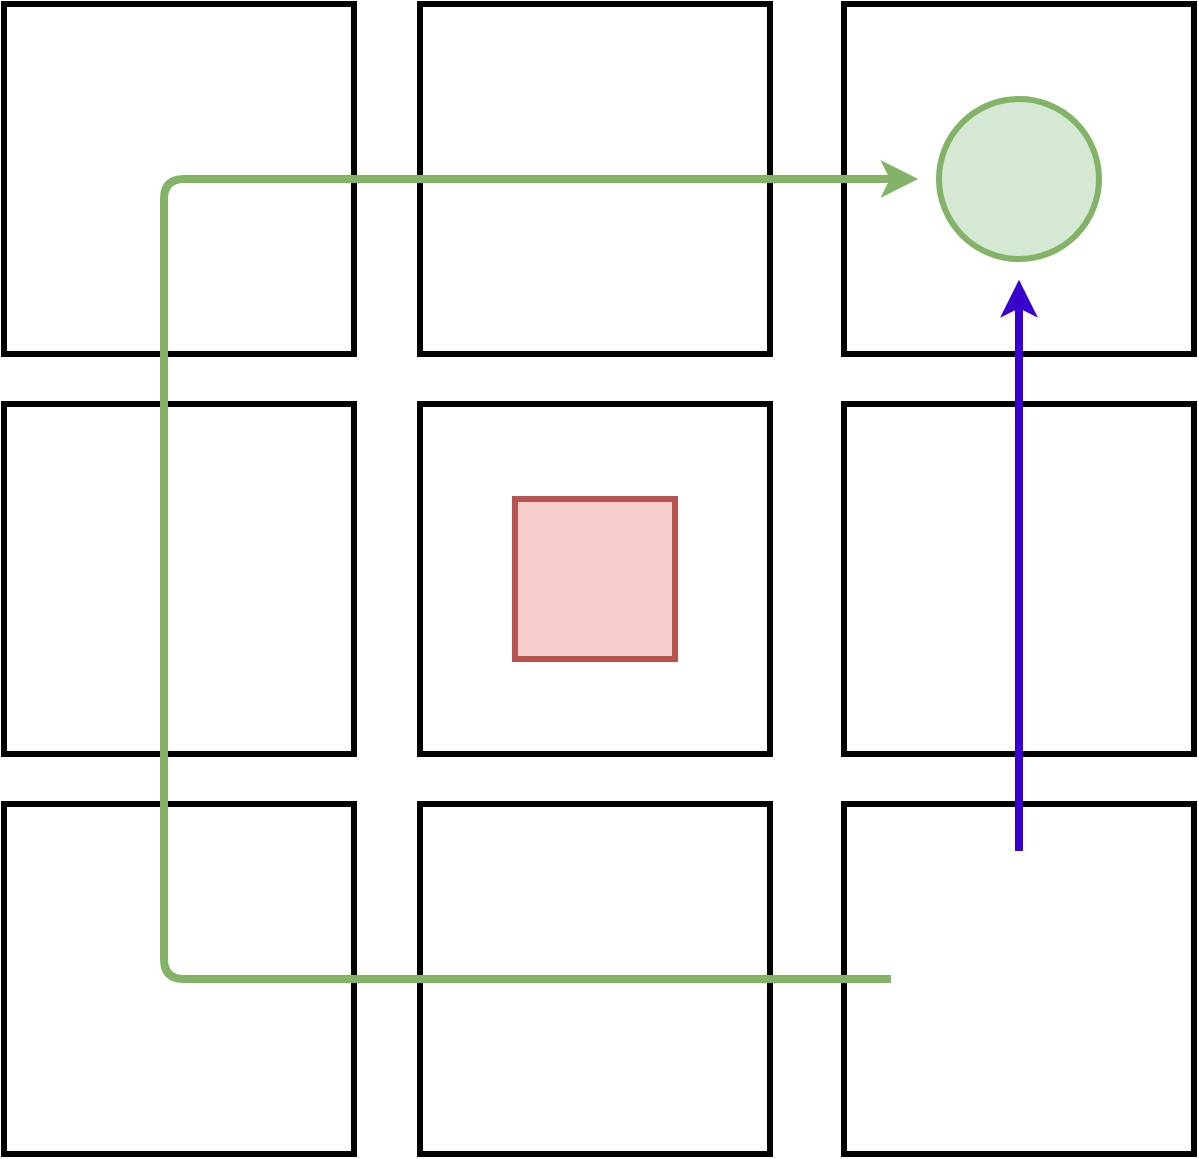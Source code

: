<mxfile version="17.1.1" type="github">
  <diagram id="oSBv7I8WQN_I8xE74gAm" name="Page-1">
    <mxGraphModel dx="1990" dy="1109" grid="1" gridSize="10" guides="1" tooltips="1" connect="1" arrows="1" fold="1" page="1" pageScale="1" pageWidth="850" pageHeight="1100" math="0" shadow="0">
      <root>
        <mxCell id="0" />
        <mxCell id="1" parent="0" />
        <mxCell id="MwTU6Ee-RyGC1BdbysCh-8" value="" style="whiteSpace=wrap;html=1;aspect=fixed;strokeWidth=3;" parent="1" vertex="1">
          <mxGeometry x="338" y="720" width="175" height="175" as="geometry" />
        </mxCell>
        <mxCell id="MwTU6Ee-RyGC1BdbysCh-10" value="" style="whiteSpace=wrap;html=1;aspect=fixed;strokeWidth=3;" parent="1" vertex="1">
          <mxGeometry x="550" y="720" width="175" height="175" as="geometry" />
        </mxCell>
        <mxCell id="MwTU6Ee-RyGC1BdbysCh-11" value="" style="whiteSpace=wrap;html=1;aspect=fixed;strokeWidth=3;" parent="1" vertex="1">
          <mxGeometry x="130" y="720" width="175" height="175" as="geometry" />
        </mxCell>
        <mxCell id="MwTU6Ee-RyGC1BdbysCh-12" value="" style="whiteSpace=wrap;html=1;aspect=fixed;strokeWidth=3;" parent="1" vertex="1">
          <mxGeometry x="130" y="520" width="175" height="175" as="geometry" />
        </mxCell>
        <mxCell id="MwTU6Ee-RyGC1BdbysCh-13" value="" style="whiteSpace=wrap;html=1;aspect=fixed;strokeWidth=3;" parent="1" vertex="1">
          <mxGeometry x="338" y="520" width="175" height="175" as="geometry" />
        </mxCell>
        <mxCell id="MwTU6Ee-RyGC1BdbysCh-14" value="" style="whiteSpace=wrap;html=1;aspect=fixed;strokeWidth=3;" parent="1" vertex="1">
          <mxGeometry x="550" y="520" width="175" height="175" as="geometry" />
        </mxCell>
        <mxCell id="MwTU6Ee-RyGC1BdbysCh-15" value="" style="whiteSpace=wrap;html=1;aspect=fixed;strokeWidth=3;" parent="1" vertex="1">
          <mxGeometry x="338" y="320" width="175" height="175" as="geometry" />
        </mxCell>
        <mxCell id="MwTU6Ee-RyGC1BdbysCh-16" value="" style="whiteSpace=wrap;html=1;aspect=fixed;strokeWidth=3;" parent="1" vertex="1">
          <mxGeometry x="130" y="320" width="175" height="175" as="geometry" />
        </mxCell>
        <mxCell id="MwTU6Ee-RyGC1BdbysCh-17" value="" style="whiteSpace=wrap;html=1;aspect=fixed;strokeWidth=3;" parent="1" vertex="1">
          <mxGeometry x="550" y="320" width="175" height="175" as="geometry" />
        </mxCell>
        <mxCell id="MwTU6Ee-RyGC1BdbysCh-24" style="edgeStyle=orthogonalEdgeStyle;rounded=1;orthogonalLoop=1;jettySize=auto;html=1;exitX=0;exitY=0.5;exitDx=0;exitDy=0;fillColor=#d5e8d4;strokeColor=#82b366;strokeWidth=4;jumpStyle=none;jumpSize=5;sourcePerimeterSpacing=0;targetPerimeterSpacing=-1;entryX=0;entryY=0.5;entryDx=0;entryDy=0;" parent="1" source="MwTU6Ee-RyGC1BdbysCh-18" target="MwTU6Ee-RyGC1BdbysCh-27" edge="1">
          <mxGeometry relative="1" as="geometry">
            <mxPoint x="360" y="408" as="targetPoint" />
            <Array as="points">
              <mxPoint x="210" y="808" />
              <mxPoint x="210" y="408" />
            </Array>
          </mxGeometry>
        </mxCell>
        <mxCell id="MwTU6Ee-RyGC1BdbysCh-29" style="edgeStyle=orthogonalEdgeStyle;rounded=1;jumpStyle=none;jumpSize=5;orthogonalLoop=1;jettySize=auto;html=1;exitX=0.5;exitY=0;exitDx=0;exitDy=0;sourcePerimeterSpacing=0;targetPerimeterSpacing=-1;strokeWidth=4;fillColor=#6a00ff;strokeColor=#3700CC;entryX=0.5;entryY=1;entryDx=0;entryDy=0;" parent="1" source="MwTU6Ee-RyGC1BdbysCh-18" target="MwTU6Ee-RyGC1BdbysCh-27" edge="1">
          <mxGeometry relative="1" as="geometry">
            <mxPoint x="638" y="450" as="targetPoint" />
          </mxGeometry>
        </mxCell>
        <mxCell id="MwTU6Ee-RyGC1BdbysCh-18" value="" style="shape=image;html=1;verticalAlign=top;verticalLabelPosition=bottom;labelBackgroundColor=#ffffff;imageAspect=0;aspect=fixed;image=https://cdn1.iconfinder.com/data/icons/unicons-line-vol-5/24/robot-128.png;strokeWidth=3;" parent="1" vertex="1">
          <mxGeometry x="573.5" y="743.5" width="128" height="128" as="geometry" />
        </mxCell>
        <mxCell id="MwTU6Ee-RyGC1BdbysCh-19" value="" style="ellipse;whiteSpace=wrap;html=1;aspect=fixed;strokeWidth=3;fillColor=#d5e8d4;strokeColor=#82b366;" parent="1" vertex="1">
          <mxGeometry x="597.5" y="367.5" width="80" height="80" as="geometry" />
        </mxCell>
        <mxCell id="MwTU6Ee-RyGC1BdbysCh-20" value="" style="shape=image;html=1;verticalAlign=top;verticalLabelPosition=bottom;labelBackgroundColor=#ffffff;imageAspect=0;aspect=fixed;image=https://cdn2.iconfinder.com/data/icons/nasty/60/trash_waste-128.png;strokeWidth=3;opacity=60;" parent="1" vertex="1">
          <mxGeometry x="589.25" y="559.25" width="96.5" height="96.5" as="geometry" />
        </mxCell>
        <mxCell id="MwTU6Ee-RyGC1BdbysCh-22" value="" style="whiteSpace=wrap;html=1;aspect=fixed;strokeWidth=3;fillColor=#f8cecc;strokeColor=#b85450;" parent="1" vertex="1">
          <mxGeometry x="385.5" y="567.5" width="80" height="80" as="geometry" />
        </mxCell>
        <mxCell id="MwTU6Ee-RyGC1BdbysCh-27" value="" style="ellipse;whiteSpace=wrap;html=1;aspect=fixed;strokeWidth=3;opacity=60;strokeColor=none;fillColor=none;" parent="1" vertex="1">
          <mxGeometry x="587.13" y="357.13" width="100.75" height="100.75" as="geometry" />
        </mxCell>
      </root>
    </mxGraphModel>
  </diagram>
</mxfile>
